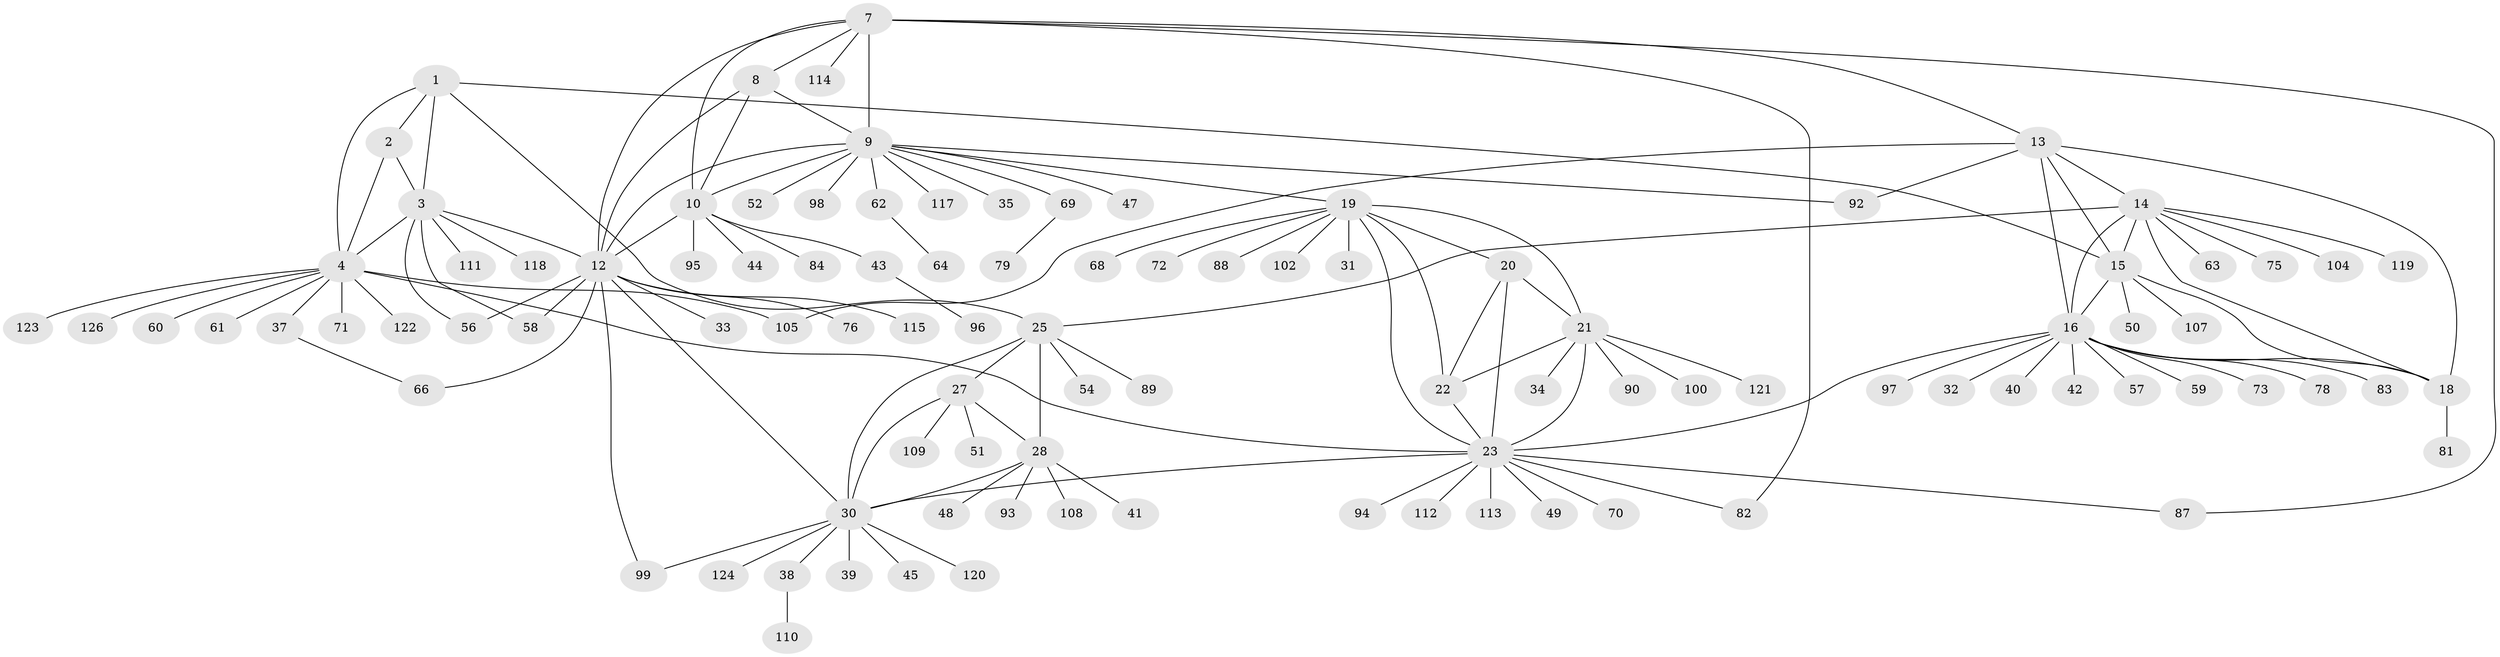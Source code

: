 // original degree distribution, {7: 0.023809523809523808, 6: 0.031746031746031744, 9: 0.03968253968253968, 10: 0.031746031746031744, 5: 0.023809523809523808, 8: 0.031746031746031744, 11: 0.023809523809523808, 15: 0.007936507936507936, 12: 0.015873015873015872, 14: 0.007936507936507936, 1: 0.6190476190476191, 2: 0.1349206349206349, 3: 0.007936507936507936}
// Generated by graph-tools (version 1.1) at 2025/42/03/06/25 10:42:06]
// undirected, 102 vertices, 139 edges
graph export_dot {
graph [start="1"]
  node [color=gray90,style=filled];
  1;
  2 [super="+46"];
  3 [super="+5"];
  4 [super="+6"];
  7 [super="+116"];
  8;
  9 [super="+11"];
  10 [super="+77"];
  12 [super="+91"];
  13 [super="+36"];
  14 [super="+67"];
  15;
  16 [super="+17"];
  18 [super="+103"];
  19 [super="+65"];
  20 [super="+53"];
  21 [super="+106"];
  22;
  23 [super="+24"];
  25 [super="+26"];
  27 [super="+29"];
  28 [super="+55"];
  30 [super="+74"];
  31;
  32;
  33 [super="+85"];
  34;
  35;
  37 [super="+101"];
  38;
  39;
  40;
  41;
  42;
  43;
  44;
  45;
  47;
  48;
  49;
  50;
  51;
  52;
  54;
  56 [super="+80"];
  57;
  58;
  59;
  60;
  61;
  62;
  63;
  64;
  66;
  68;
  69;
  70 [super="+125"];
  71;
  72;
  73;
  75;
  76 [super="+86"];
  78;
  79;
  81;
  82;
  83;
  84;
  87;
  88;
  89;
  90;
  92;
  93;
  94;
  95;
  96;
  97;
  98;
  99;
  100;
  102;
  104;
  105;
  107;
  108;
  109;
  110;
  111;
  112;
  113;
  114;
  115;
  117;
  118;
  119;
  120;
  121;
  122;
  123;
  124;
  126;
  1 -- 2;
  1 -- 3 [weight=2];
  1 -- 4 [weight=2];
  1 -- 15;
  1 -- 25;
  2 -- 3 [weight=2];
  2 -- 4 [weight=2];
  3 -- 4 [weight=4];
  3 -- 111;
  3 -- 12;
  3 -- 118;
  3 -- 58;
  3 -- 56;
  4 -- 37;
  4 -- 71;
  4 -- 105;
  4 -- 123;
  4 -- 23;
  4 -- 122;
  4 -- 60;
  4 -- 61;
  4 -- 126;
  7 -- 8;
  7 -- 9 [weight=2];
  7 -- 10;
  7 -- 12;
  7 -- 13;
  7 -- 82;
  7 -- 87;
  7 -- 114;
  8 -- 9 [weight=2];
  8 -- 10;
  8 -- 12;
  9 -- 10 [weight=2];
  9 -- 12 [weight=2];
  9 -- 69;
  9 -- 98;
  9 -- 117;
  9 -- 35;
  9 -- 47;
  9 -- 19;
  9 -- 52;
  9 -- 92;
  9 -- 62;
  10 -- 12;
  10 -- 43;
  10 -- 44;
  10 -- 84;
  10 -- 95;
  12 -- 30;
  12 -- 33;
  12 -- 56;
  12 -- 58;
  12 -- 66;
  12 -- 76;
  12 -- 99;
  12 -- 115;
  13 -- 14;
  13 -- 15;
  13 -- 16 [weight=2];
  13 -- 18;
  13 -- 92;
  13 -- 105;
  14 -- 15;
  14 -- 16 [weight=2];
  14 -- 18;
  14 -- 63;
  14 -- 75;
  14 -- 104;
  14 -- 119;
  14 -- 25;
  15 -- 16 [weight=2];
  15 -- 18;
  15 -- 50;
  15 -- 107;
  16 -- 18 [weight=2];
  16 -- 32;
  16 -- 40;
  16 -- 73;
  16 -- 23;
  16 -- 97;
  16 -- 42;
  16 -- 78;
  16 -- 83;
  16 -- 57;
  16 -- 59;
  18 -- 81;
  19 -- 20;
  19 -- 21;
  19 -- 22;
  19 -- 23 [weight=2];
  19 -- 31;
  19 -- 68;
  19 -- 72;
  19 -- 88;
  19 -- 102;
  20 -- 21;
  20 -- 22;
  20 -- 23 [weight=2];
  21 -- 22;
  21 -- 23 [weight=2];
  21 -- 34;
  21 -- 90;
  21 -- 100;
  21 -- 121;
  22 -- 23 [weight=2];
  23 -- 49;
  23 -- 70;
  23 -- 82;
  23 -- 87;
  23 -- 94;
  23 -- 112;
  23 -- 113;
  23 -- 30;
  25 -- 27 [weight=4];
  25 -- 28 [weight=2];
  25 -- 30 [weight=2];
  25 -- 89;
  25 -- 54;
  27 -- 28 [weight=2];
  27 -- 30 [weight=2];
  27 -- 51;
  27 -- 109;
  28 -- 30;
  28 -- 41;
  28 -- 48;
  28 -- 93;
  28 -- 108;
  30 -- 38;
  30 -- 39;
  30 -- 45;
  30 -- 99;
  30 -- 120;
  30 -- 124;
  37 -- 66;
  38 -- 110;
  43 -- 96;
  62 -- 64;
  69 -- 79;
}
